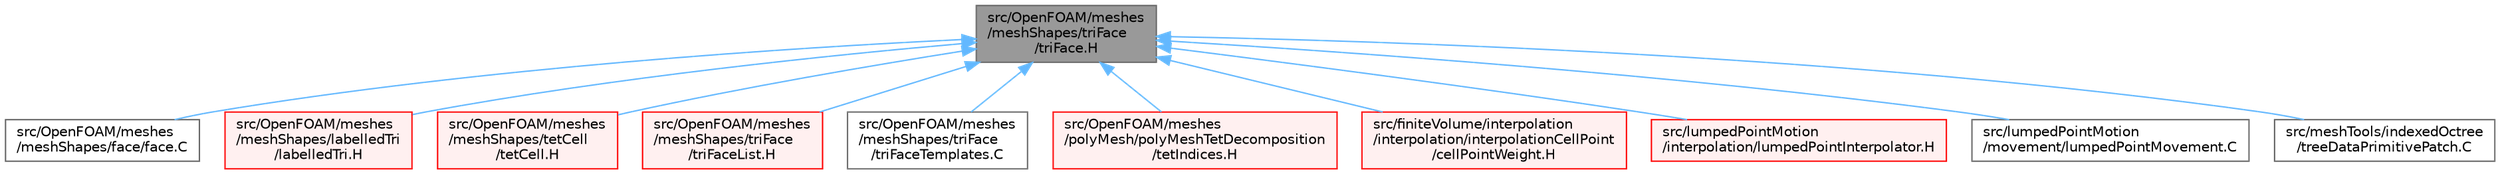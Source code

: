 digraph "src/OpenFOAM/meshes/meshShapes/triFace/triFace.H"
{
 // LATEX_PDF_SIZE
  bgcolor="transparent";
  edge [fontname=Helvetica,fontsize=10,labelfontname=Helvetica,labelfontsize=10];
  node [fontname=Helvetica,fontsize=10,shape=box,height=0.2,width=0.4];
  Node1 [id="Node000001",label="src/OpenFOAM/meshes\l/meshShapes/triFace\l/triFace.H",height=0.2,width=0.4,color="gray40", fillcolor="grey60", style="filled", fontcolor="black",tooltip=" "];
  Node1 -> Node2 [id="edge1_Node000001_Node000002",dir="back",color="steelblue1",style="solid",tooltip=" "];
  Node2 [id="Node000002",label="src/OpenFOAM/meshes\l/meshShapes/face/face.C",height=0.2,width=0.4,color="grey40", fillcolor="white", style="filled",URL="$face_8C.html",tooltip=" "];
  Node1 -> Node3 [id="edge2_Node000001_Node000003",dir="back",color="steelblue1",style="solid",tooltip=" "];
  Node3 [id="Node000003",label="src/OpenFOAM/meshes\l/meshShapes/labelledTri\l/labelledTri.H",height=0.2,width=0.4,color="red", fillcolor="#FFF0F0", style="filled",URL="$labelledTri_8H.html",tooltip=" "];
  Node1 -> Node279 [id="edge3_Node000001_Node000279",dir="back",color="steelblue1",style="solid",tooltip=" "];
  Node279 [id="Node000279",label="src/OpenFOAM/meshes\l/meshShapes/tetCell\l/tetCell.H",height=0.2,width=0.4,color="red", fillcolor="#FFF0F0", style="filled",URL="$tetCell_8H.html",tooltip=" "];
  Node1 -> Node308 [id="edge4_Node000001_Node000308",dir="back",color="steelblue1",style="solid",tooltip=" "];
  Node308 [id="Node000308",label="src/OpenFOAM/meshes\l/meshShapes/triFace\l/triFaceList.H",height=0.2,width=0.4,color="red", fillcolor="#FFF0F0", style="filled",URL="$triFaceList_8H.html",tooltip=" "];
  Node1 -> Node311 [id="edge5_Node000001_Node000311",dir="back",color="steelblue1",style="solid",tooltip=" "];
  Node311 [id="Node000311",label="src/OpenFOAM/meshes\l/meshShapes/triFace\l/triFaceTemplates.C",height=0.2,width=0.4,color="grey40", fillcolor="white", style="filled",URL="$triFaceTemplates_8C.html",tooltip=" "];
  Node1 -> Node312 [id="edge6_Node000001_Node000312",dir="back",color="steelblue1",style="solid",tooltip=" "];
  Node312 [id="Node000312",label="src/OpenFOAM/meshes\l/polyMesh/polyMeshTetDecomposition\l/tetIndices.H",height=0.2,width=0.4,color="red", fillcolor="#FFF0F0", style="filled",URL="$tetIndices_8H.html",tooltip=" "];
  Node1 -> Node594 [id="edge7_Node000001_Node000594",dir="back",color="steelblue1",style="solid",tooltip=" "];
  Node594 [id="Node000594",label="src/finiteVolume/interpolation\l/interpolation/interpolationCellPoint\l/cellPointWeight.H",height=0.2,width=0.4,color="red", fillcolor="#FFF0F0", style="filled",URL="$cellPointWeight_8H.html",tooltip=" "];
  Node1 -> Node597 [id="edge8_Node000001_Node000597",dir="back",color="steelblue1",style="solid",tooltip=" "];
  Node597 [id="Node000597",label="src/lumpedPointMotion\l/interpolation/lumpedPointInterpolator.H",height=0.2,width=0.4,color="red", fillcolor="#FFF0F0", style="filled",URL="$lumpedPointInterpolator_8H.html",tooltip=" "];
  Node1 -> Node601 [id="edge9_Node000001_Node000601",dir="back",color="steelblue1",style="solid",tooltip=" "];
  Node601 [id="Node000601",label="src/lumpedPointMotion\l/movement/lumpedPointMovement.C",height=0.2,width=0.4,color="grey40", fillcolor="white", style="filled",URL="$src_2lumpedPointMotion_2movement_2lumpedPointMovement_8C.html",tooltip=" "];
  Node1 -> Node606 [id="edge10_Node000001_Node000606",dir="back",color="steelblue1",style="solid",tooltip=" "];
  Node606 [id="Node000606",label="src/meshTools/indexedOctree\l/treeDataPrimitivePatch.C",height=0.2,width=0.4,color="grey40", fillcolor="white", style="filled",URL="$treeDataPrimitivePatch_8C.html",tooltip=" "];
}

